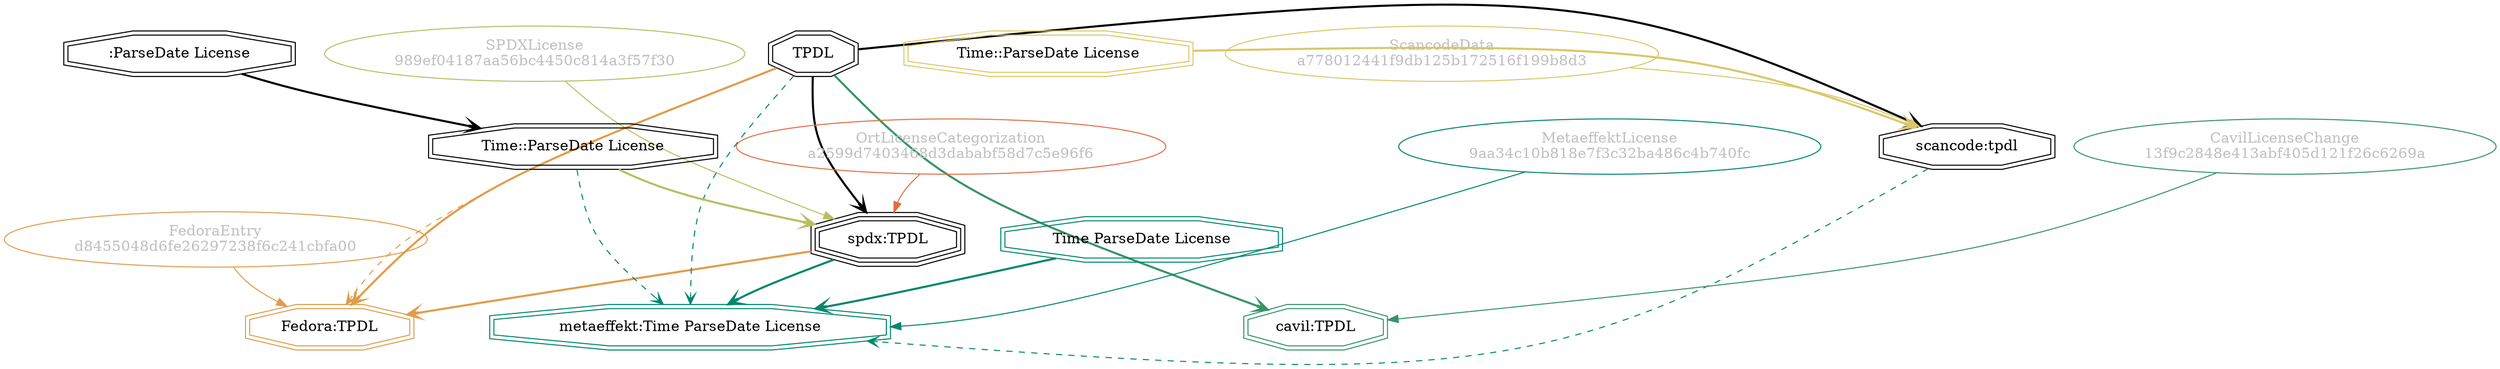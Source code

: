 strict digraph {
    node [shape=box];
    graph [splines=curved];
    4121 [label="SPDXLicense\n989ef04187aa56bc4450c814a3f57f30"
         ,fontcolor=gray
         ,color="#b8bf62"
         ,fillcolor="beige;1"
         ,shape=ellipse];
    4122 [label="spdx:TPDL"
         ,shape=tripleoctagon];
    4123 [label=TPDL
         ,shape=doubleoctagon];
    4124 [label="Time::ParseDate License"
         ,shape=doubleoctagon];
    4125 [label=":ParseDate License"
         ,shape=doubleoctagon];
    8433 [label="FedoraEntry\nd8455048d6fe26297238f6c241cbfa00"
         ,fontcolor=gray
         ,color="#e09d4b"
         ,fillcolor="beige;1"
         ,shape=ellipse];
    8434 [label="Fedora:TPDL"
         ,color="#e09d4b"
         ,shape=doubleoctagon];
    24521 [label="ScancodeData\na778012441f9db125b172516f199b8d3"
          ,fontcolor=gray
          ,color="#dac767"
          ,fillcolor="beige;1"
          ,shape=ellipse];
    24522 [label="scancode:tpdl"
          ,shape=doubleoctagon];
    24523 [label="Time::ParseDate License"
          ,color="#dac767"
          ,shape=doubleoctagon];
    35231 [label="OrtLicenseCategorization\na2599d7403468d3dababf58d7c5e96f6"
          ,fontcolor=gray
          ,color="#e06f45"
          ,fillcolor="beige;1"
          ,shape=ellipse];
    38068 [label="CavilLicenseChange\n13f9c2848e413abf405d121f26c6269a"
          ,fontcolor=gray
          ,color="#379469"
          ,fillcolor="beige;1"
          ,shape=ellipse];
    38069 [label="cavil:TPDL"
          ,color="#379469"
          ,shape=doubleoctagon];
    48941 [label="MetaeffektLicense\n9aa34c10b818e7f3c32ba486c4b740fc"
          ,fontcolor=gray
          ,color="#00876c"
          ,fillcolor="beige;1"
          ,shape=ellipse];
    48942 [label="metaeffekt:Time ParseDate License"
          ,color="#00876c"
          ,shape=doubleoctagon];
    48943 [label="Time ParseDate License"
          ,color="#00876c"
          ,shape=doubleoctagon];
    4121 -> 4122 [weight=0.5
                 ,color="#b8bf62"];
    4122 -> 8434 [style=bold
                 ,arrowhead=vee
                 ,weight=0.7
                 ,color="#e09d4b"];
    4122 -> 48942 [style=bold
                  ,arrowhead=vee
                  ,weight=0.7
                  ,color="#00876c"];
    4123 -> 4122 [style=bold
                 ,arrowhead=vee
                 ,weight=0.7];
    4123 -> 8434 [style=bold
                 ,arrowhead=vee
                 ,weight=0.7
                 ,color="#e09d4b"];
    4123 -> 8434 [style=bold
                 ,arrowhead=vee
                 ,weight=0.7
                 ,color="#e09d4b"];
    4123 -> 24522 [style=bold
                  ,arrowhead=vee
                  ,weight=0.7];
    4123 -> 38069 [style=bold
                  ,arrowhead=vee
                  ,weight=0.7
                  ,color="#379469"];
    4123 -> 38069 [style=bold
                  ,arrowhead=vee
                  ,weight=0.7
                  ,color="#379469"];
    4123 -> 48942 [style=dashed
                  ,arrowhead=vee
                  ,weight=0.5
                  ,color="#00876c"];
    4124 -> 4122 [style=bold
                 ,arrowhead=vee
                 ,weight=0.7
                 ,color="#b8bf62"];
    4124 -> 8434 [style=dashed
                 ,arrowhead=vee
                 ,weight=0.5
                 ,color="#e09d4b"];
    4124 -> 48942 [style=dashed
                  ,arrowhead=vee
                  ,weight=0.5
                  ,color="#00876c"];
    4125 -> 4124 [style=bold
                 ,arrowhead=vee
                 ,weight=0.7];
    8433 -> 8434 [weight=0.5
                 ,color="#e09d4b"];
    24521 -> 24522 [weight=0.5
                   ,color="#dac767"];
    24522 -> 48942 [style=dashed
                   ,arrowhead=vee
                   ,weight=0.5
                   ,color="#00876c"];
    24523 -> 24522 [style=bold
                   ,arrowhead=vee
                   ,weight=0.7
                   ,color="#dac767"];
    35231 -> 4122 [weight=0.5
                  ,color="#e06f45"];
    38068 -> 38069 [weight=0.5
                   ,color="#379469"];
    48941 -> 48942 [weight=0.5
                   ,color="#00876c"];
    48943 -> 48942 [style=bold
                   ,arrowhead=vee
                   ,weight=0.7
                   ,color="#00876c"];
}
